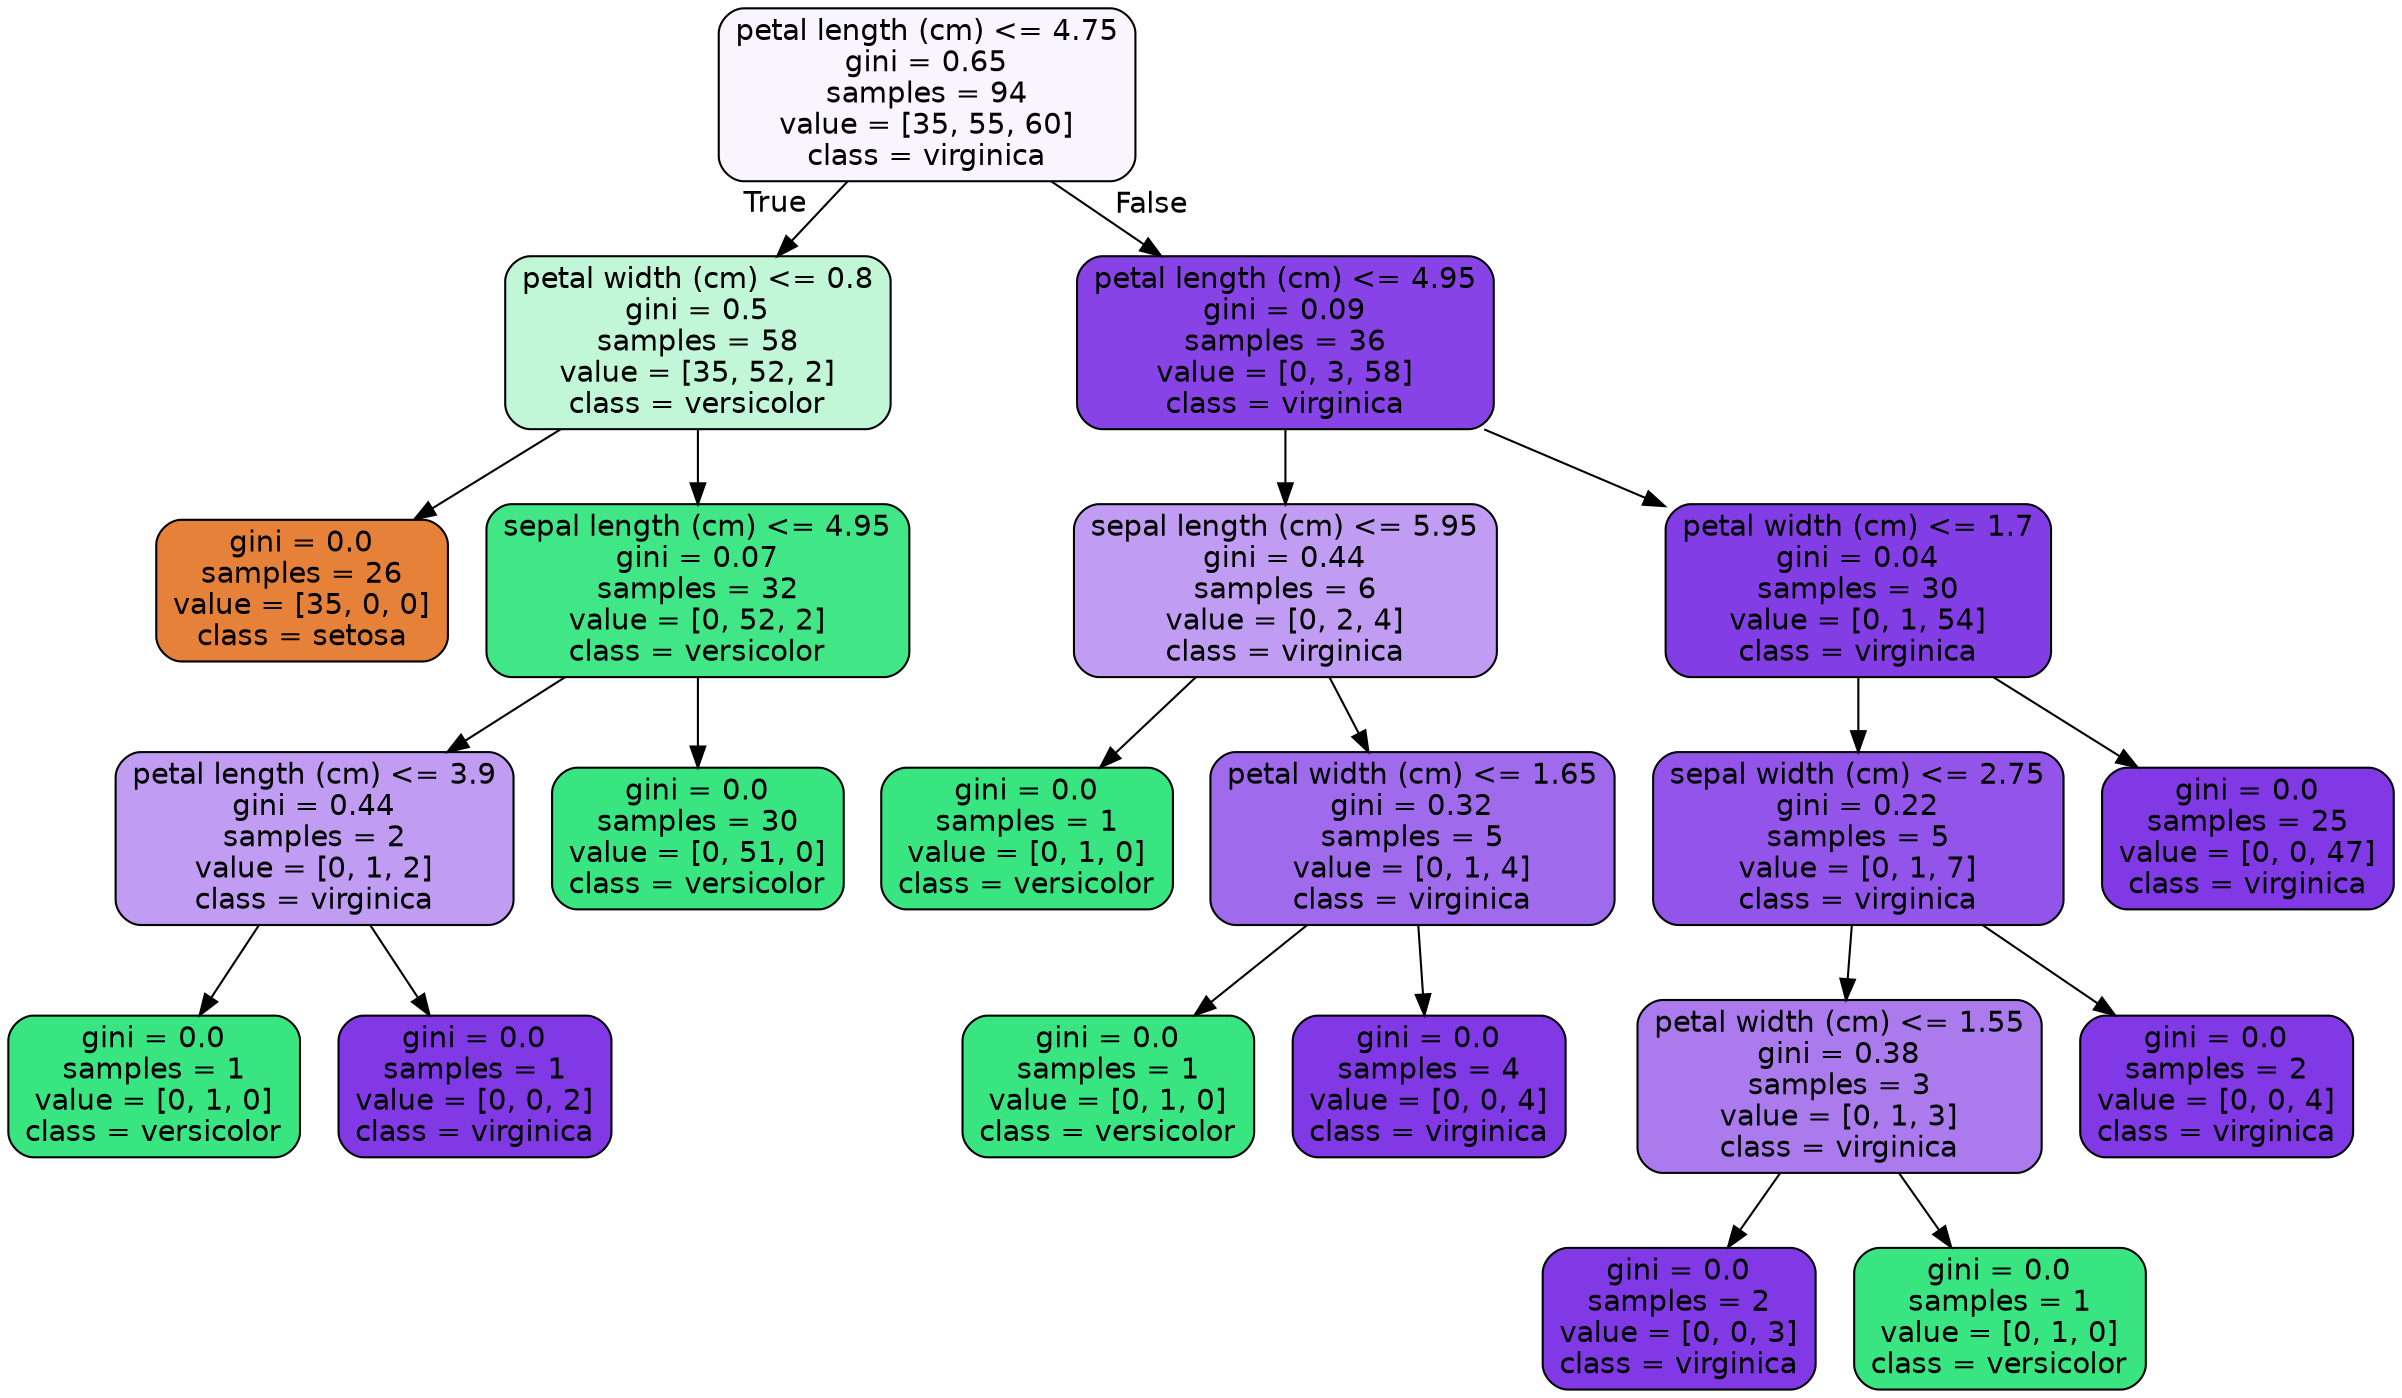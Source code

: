 digraph Tree {
node [shape=box, style="filled, rounded", color="black", fontname=helvetica] ;
edge [fontname=helvetica] ;
0 [label="petal length (cm) <= 4.75\ngini = 0.65\nsamples = 94\nvalue = [35, 55, 60]\nclass = virginica", fillcolor="#f8f5fe"] ;
1 [label="petal width (cm) <= 0.8\ngini = 0.5\nsamples = 58\nvalue = [35, 52, 2]\nclass = versicolor", fillcolor="#c1f7d7"] ;
0 -> 1 [labeldistance=2.5, labelangle=45, headlabel="True"] ;
2 [label="gini = 0.0\nsamples = 26\nvalue = [35, 0, 0]\nclass = setosa", fillcolor="#e58139"] ;
1 -> 2 ;
3 [label="sepal length (cm) <= 4.95\ngini = 0.07\nsamples = 32\nvalue = [0, 52, 2]\nclass = versicolor", fillcolor="#41e686"] ;
1 -> 3 ;
4 [label="petal length (cm) <= 3.9\ngini = 0.44\nsamples = 2\nvalue = [0, 1, 2]\nclass = virginica", fillcolor="#c09cf2"] ;
3 -> 4 ;
5 [label="gini = 0.0\nsamples = 1\nvalue = [0, 1, 0]\nclass = versicolor", fillcolor="#39e581"] ;
4 -> 5 ;
6 [label="gini = 0.0\nsamples = 1\nvalue = [0, 0, 2]\nclass = virginica", fillcolor="#8139e5"] ;
4 -> 6 ;
7 [label="gini = 0.0\nsamples = 30\nvalue = [0, 51, 0]\nclass = versicolor", fillcolor="#39e581"] ;
3 -> 7 ;
8 [label="petal length (cm) <= 4.95\ngini = 0.09\nsamples = 36\nvalue = [0, 3, 58]\nclass = virginica", fillcolor="#8843e6"] ;
0 -> 8 [labeldistance=2.5, labelangle=-45, headlabel="False"] ;
9 [label="sepal length (cm) <= 5.95\ngini = 0.44\nsamples = 6\nvalue = [0, 2, 4]\nclass = virginica", fillcolor="#c09cf2"] ;
8 -> 9 ;
10 [label="gini = 0.0\nsamples = 1\nvalue = [0, 1, 0]\nclass = versicolor", fillcolor="#39e581"] ;
9 -> 10 ;
11 [label="petal width (cm) <= 1.65\ngini = 0.32\nsamples = 5\nvalue = [0, 1, 4]\nclass = virginica", fillcolor="#a06aec"] ;
9 -> 11 ;
12 [label="gini = 0.0\nsamples = 1\nvalue = [0, 1, 0]\nclass = versicolor", fillcolor="#39e581"] ;
11 -> 12 ;
13 [label="gini = 0.0\nsamples = 4\nvalue = [0, 0, 4]\nclass = virginica", fillcolor="#8139e5"] ;
11 -> 13 ;
14 [label="petal width (cm) <= 1.7\ngini = 0.04\nsamples = 30\nvalue = [0, 1, 54]\nclass = virginica", fillcolor="#833de5"] ;
8 -> 14 ;
15 [label="sepal width (cm) <= 2.75\ngini = 0.22\nsamples = 5\nvalue = [0, 1, 7]\nclass = virginica", fillcolor="#9355e9"] ;
14 -> 15 ;
16 [label="petal width (cm) <= 1.55\ngini = 0.38\nsamples = 3\nvalue = [0, 1, 3]\nclass = virginica", fillcolor="#ab7bee"] ;
15 -> 16 ;
17 [label="gini = 0.0\nsamples = 2\nvalue = [0, 0, 3]\nclass = virginica", fillcolor="#8139e5"] ;
16 -> 17 ;
18 [label="gini = 0.0\nsamples = 1\nvalue = [0, 1, 0]\nclass = versicolor", fillcolor="#39e581"] ;
16 -> 18 ;
19 [label="gini = 0.0\nsamples = 2\nvalue = [0, 0, 4]\nclass = virginica", fillcolor="#8139e5"] ;
15 -> 19 ;
20 [label="gini = 0.0\nsamples = 25\nvalue = [0, 0, 47]\nclass = virginica", fillcolor="#8139e5"] ;
14 -> 20 ;
}